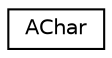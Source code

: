 digraph "Graphical Class Hierarchy"
{
 // LATEX_PDF_SIZE
  edge [fontname="Helvetica",fontsize="10",labelfontname="Helvetica",labelfontsize="10"];
  node [fontname="Helvetica",fontsize="10",shape=record];
  rankdir="LR";
  Node0 [label="AChar",height=0.2,width=0.4,color="black", fillcolor="white", style="filled",URL="$classAChar.html",tooltip="Represents a single 32-bit char."];
}
